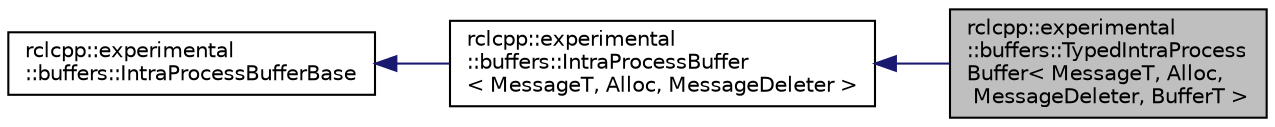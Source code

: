 digraph "rclcpp::experimental::buffers::TypedIntraProcessBuffer&lt; MessageT, Alloc, MessageDeleter, BufferT &gt;"
{
  edge [fontname="Helvetica",fontsize="10",labelfontname="Helvetica",labelfontsize="10"];
  node [fontname="Helvetica",fontsize="10",shape=record];
  rankdir="LR";
  Node3 [label="rclcpp::experimental\l::buffers::TypedIntraProcess\lBuffer\< MessageT, Alloc,\l MessageDeleter, BufferT \>",height=0.2,width=0.4,color="black", fillcolor="grey75", style="filled", fontcolor="black"];
  Node4 -> Node3 [dir="back",color="midnightblue",fontsize="10",style="solid",fontname="Helvetica"];
  Node4 [label="rclcpp::experimental\l::buffers::IntraProcessBuffer\l\< MessageT, Alloc, MessageDeleter \>",height=0.2,width=0.4,color="black", fillcolor="white", style="filled",URL="$classrclcpp_1_1experimental_1_1buffers_1_1IntraProcessBuffer.html"];
  Node5 -> Node4 [dir="back",color="midnightblue",fontsize="10",style="solid",fontname="Helvetica"];
  Node5 [label="rclcpp::experimental\l::buffers::IntraProcessBufferBase",height=0.2,width=0.4,color="black", fillcolor="white", style="filled",URL="$classrclcpp_1_1experimental_1_1buffers_1_1IntraProcessBufferBase.html"];
}

